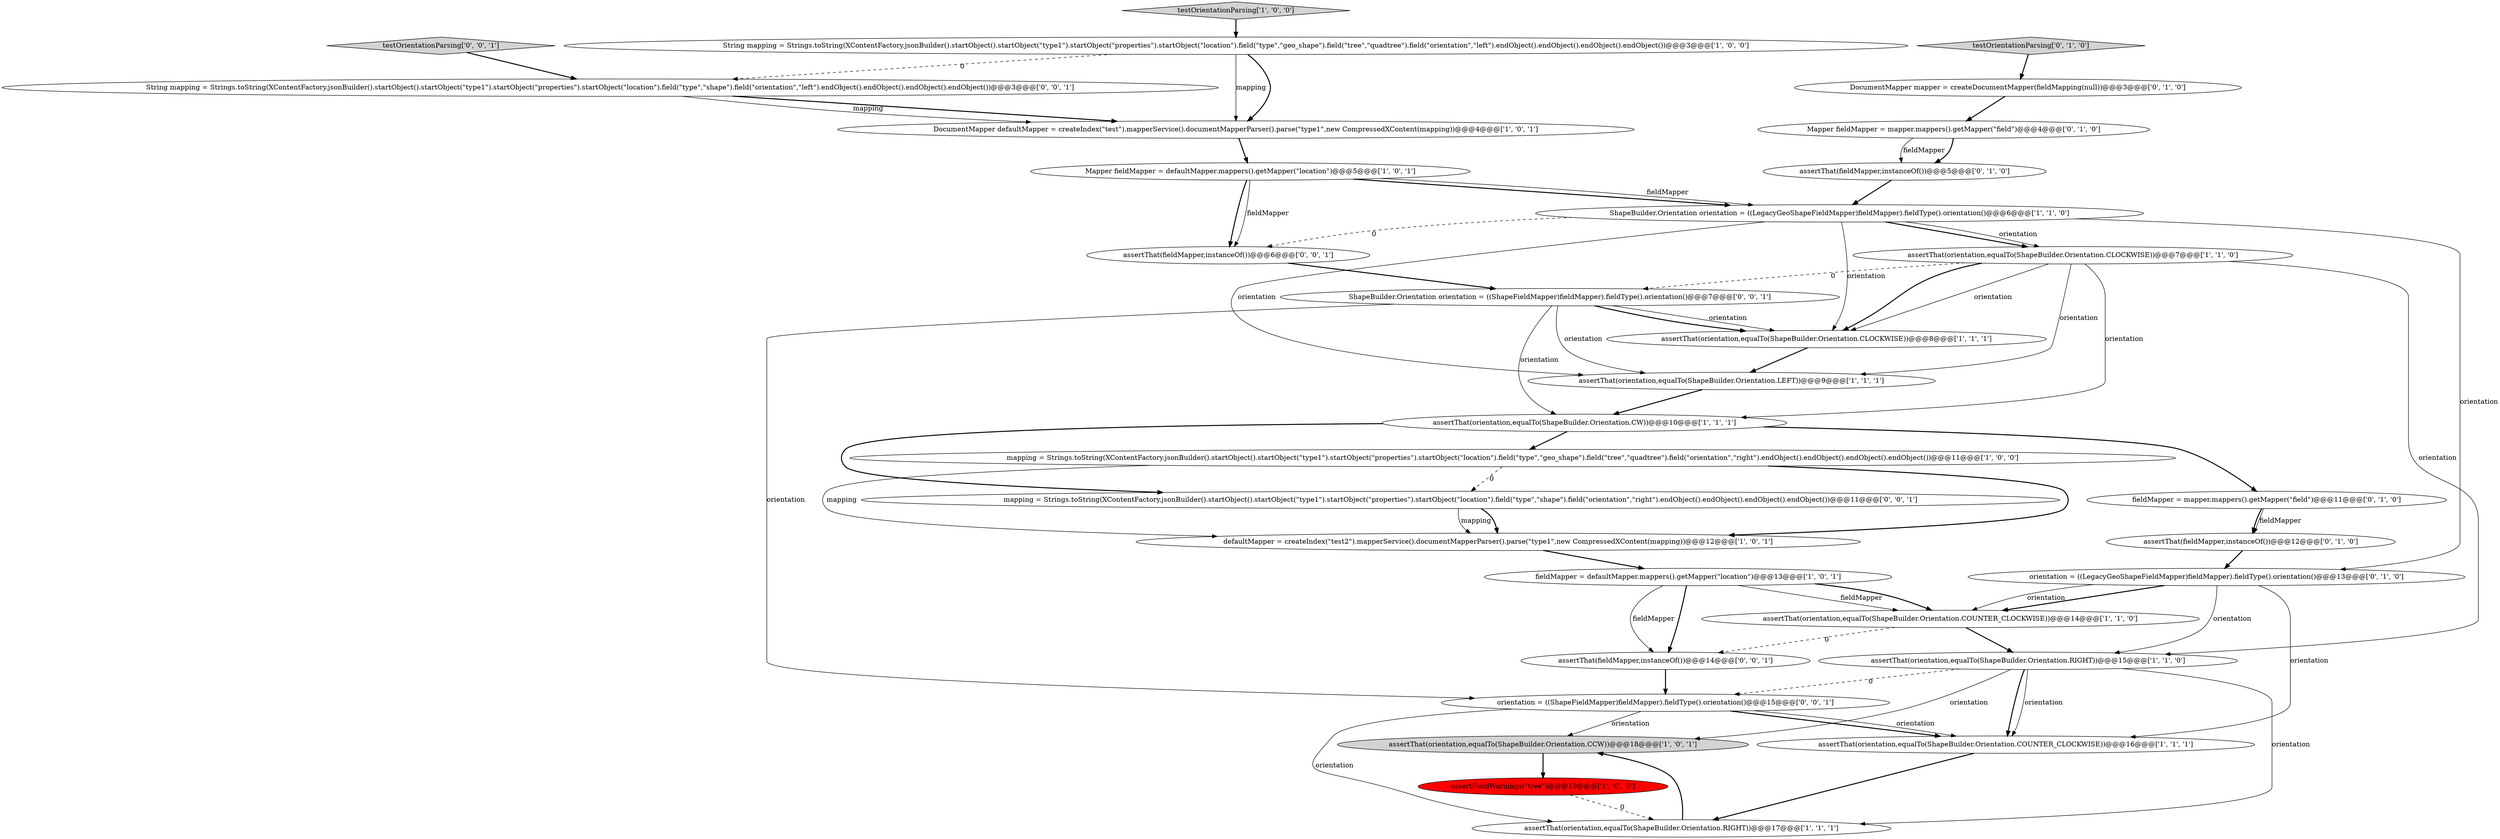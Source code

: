 digraph {
26 [style = filled, label = "testOrientationParsing['0', '0', '1']", fillcolor = lightgray, shape = diamond image = "AAA0AAABBB3BBB"];
19 [style = filled, label = "Mapper fieldMapper = mapper.mappers().getMapper(\"field\")@@@4@@@['0', '1', '0']", fillcolor = white, shape = ellipse image = "AAA0AAABBB2BBB"];
8 [style = filled, label = "testOrientationParsing['1', '0', '0']", fillcolor = lightgray, shape = diamond image = "AAA0AAABBB1BBB"];
10 [style = filled, label = "mapping = Strings.toString(XContentFactory.jsonBuilder().startObject().startObject(\"type1\").startObject(\"properties\").startObject(\"location\").field(\"type\",\"geo_shape\").field(\"tree\",\"quadtree\").field(\"orientation\",\"right\").endObject().endObject().endObject().endObject())@@@11@@@['1', '0', '0']", fillcolor = white, shape = ellipse image = "AAA0AAABBB1BBB"];
2 [style = filled, label = "assertThat(orientation,equalTo(ShapeBuilder.Orientation.LEFT))@@@9@@@['1', '1', '1']", fillcolor = white, shape = ellipse image = "AAA0AAABBB1BBB"];
18 [style = filled, label = "DocumentMapper mapper = createDocumentMapper(fieldMapping(null))@@@3@@@['0', '1', '0']", fillcolor = white, shape = ellipse image = "AAA0AAABBB2BBB"];
24 [style = filled, label = "orientation = ((LegacyGeoShapeFieldMapper)fieldMapper).fieldType().orientation()@@@13@@@['0', '1', '0']", fillcolor = white, shape = ellipse image = "AAA0AAABBB2BBB"];
12 [style = filled, label = "assertThat(orientation,equalTo(ShapeBuilder.Orientation.CW))@@@10@@@['1', '1', '1']", fillcolor = white, shape = ellipse image = "AAA0AAABBB1BBB"];
23 [style = filled, label = "assertThat(fieldMapper,instanceOf())@@@5@@@['0', '1', '0']", fillcolor = white, shape = ellipse image = "AAA0AAABBB2BBB"];
4 [style = filled, label = "assertThat(orientation,equalTo(ShapeBuilder.Orientation.CLOCKWISE))@@@8@@@['1', '1', '1']", fillcolor = white, shape = ellipse image = "AAA0AAABBB1BBB"];
0 [style = filled, label = "DocumentMapper defaultMapper = createIndex(\"test\").mapperService().documentMapperParser().parse(\"type1\",new CompressedXContent(mapping))@@@4@@@['1', '0', '1']", fillcolor = white, shape = ellipse image = "AAA0AAABBB1BBB"];
14 [style = filled, label = "assertFieldWarnings(\"tree\")@@@19@@@['1', '0', '0']", fillcolor = red, shape = ellipse image = "AAA1AAABBB1BBB"];
28 [style = filled, label = "mapping = Strings.toString(XContentFactory.jsonBuilder().startObject().startObject(\"type1\").startObject(\"properties\").startObject(\"location\").field(\"type\",\"shape\").field(\"orientation\",\"right\").endObject().endObject().endObject().endObject())@@@11@@@['0', '0', '1']", fillcolor = white, shape = ellipse image = "AAA0AAABBB3BBB"];
9 [style = filled, label = "ShapeBuilder.Orientation orientation = ((LegacyGeoShapeFieldMapper)fieldMapper).fieldType().orientation()@@@6@@@['1', '1', '0']", fillcolor = white, shape = ellipse image = "AAA0AAABBB1BBB"];
27 [style = filled, label = "orientation = ((ShapeFieldMapper)fieldMapper).fieldType().orientation()@@@15@@@['0', '0', '1']", fillcolor = white, shape = ellipse image = "AAA0AAABBB3BBB"];
31 [style = filled, label = "assertThat(fieldMapper,instanceOf())@@@14@@@['0', '0', '1']", fillcolor = white, shape = ellipse image = "AAA0AAABBB3BBB"];
20 [style = filled, label = "fieldMapper = mapper.mappers().getMapper(\"field\")@@@11@@@['0', '1', '0']", fillcolor = white, shape = ellipse image = "AAA0AAABBB2BBB"];
3 [style = filled, label = "assertThat(orientation,equalTo(ShapeBuilder.Orientation.CCW))@@@18@@@['1', '0', '1']", fillcolor = lightgray, shape = ellipse image = "AAA0AAABBB1BBB"];
11 [style = filled, label = "assertThat(orientation,equalTo(ShapeBuilder.Orientation.CLOCKWISE))@@@7@@@['1', '1', '0']", fillcolor = white, shape = ellipse image = "AAA0AAABBB1BBB"];
5 [style = filled, label = "defaultMapper = createIndex(\"test2\").mapperService().documentMapperParser().parse(\"type1\",new CompressedXContent(mapping))@@@12@@@['1', '0', '1']", fillcolor = white, shape = ellipse image = "AAA0AAABBB1BBB"];
6 [style = filled, label = "assertThat(orientation,equalTo(ShapeBuilder.Orientation.RIGHT))@@@17@@@['1', '1', '1']", fillcolor = white, shape = ellipse image = "AAA0AAABBB1BBB"];
30 [style = filled, label = "assertThat(fieldMapper,instanceOf())@@@6@@@['0', '0', '1']", fillcolor = white, shape = ellipse image = "AAA0AAABBB3BBB"];
29 [style = filled, label = "String mapping = Strings.toString(XContentFactory.jsonBuilder().startObject().startObject(\"type1\").startObject(\"properties\").startObject(\"location\").field(\"type\",\"shape\").field(\"orientation\",\"left\").endObject().endObject().endObject().endObject())@@@3@@@['0', '0', '1']", fillcolor = white, shape = ellipse image = "AAA0AAABBB3BBB"];
7 [style = filled, label = "fieldMapper = defaultMapper.mappers().getMapper(\"location\")@@@13@@@['1', '0', '1']", fillcolor = white, shape = ellipse image = "AAA0AAABBB1BBB"];
1 [style = filled, label = "String mapping = Strings.toString(XContentFactory.jsonBuilder().startObject().startObject(\"type1\").startObject(\"properties\").startObject(\"location\").field(\"type\",\"geo_shape\").field(\"tree\",\"quadtree\").field(\"orientation\",\"left\").endObject().endObject().endObject().endObject())@@@3@@@['1', '0', '0']", fillcolor = white, shape = ellipse image = "AAA0AAABBB1BBB"];
13 [style = filled, label = "assertThat(orientation,equalTo(ShapeBuilder.Orientation.COUNTER_CLOCKWISE))@@@16@@@['1', '1', '1']", fillcolor = white, shape = ellipse image = "AAA0AAABBB1BBB"];
17 [style = filled, label = "assertThat(orientation,equalTo(ShapeBuilder.Orientation.RIGHT))@@@15@@@['1', '1', '0']", fillcolor = white, shape = ellipse image = "AAA0AAABBB1BBB"];
16 [style = filled, label = "assertThat(orientation,equalTo(ShapeBuilder.Orientation.COUNTER_CLOCKWISE))@@@14@@@['1', '1', '0']", fillcolor = white, shape = ellipse image = "AAA0AAABBB1BBB"];
15 [style = filled, label = "Mapper fieldMapper = defaultMapper.mappers().getMapper(\"location\")@@@5@@@['1', '0', '1']", fillcolor = white, shape = ellipse image = "AAA0AAABBB1BBB"];
21 [style = filled, label = "assertThat(fieldMapper,instanceOf())@@@12@@@['0', '1', '0']", fillcolor = white, shape = ellipse image = "AAA0AAABBB2BBB"];
22 [style = filled, label = "testOrientationParsing['0', '1', '0']", fillcolor = lightgray, shape = diamond image = "AAA0AAABBB2BBB"];
25 [style = filled, label = "ShapeBuilder.Orientation orientation = ((ShapeFieldMapper)fieldMapper).fieldType().orientation()@@@7@@@['0', '0', '1']", fillcolor = white, shape = ellipse image = "AAA0AAABBB3BBB"];
27->13 [style = bold, label=""];
6->3 [style = bold, label=""];
28->5 [style = solid, label="mapping"];
28->5 [style = bold, label=""];
14->6 [style = dashed, label="0"];
17->3 [style = solid, label="orientation"];
25->4 [style = solid, label="orientation"];
9->11 [style = bold, label=""];
12->28 [style = bold, label=""];
16->31 [style = dashed, label="0"];
24->17 [style = solid, label="orientation"];
25->27 [style = solid, label="orientation"];
26->29 [style = bold, label=""];
11->4 [style = bold, label=""];
3->14 [style = bold, label=""];
29->0 [style = bold, label=""];
18->19 [style = bold, label=""];
1->29 [style = dashed, label="0"];
12->20 [style = bold, label=""];
10->5 [style = solid, label="mapping"];
25->4 [style = bold, label=""];
30->25 [style = bold, label=""];
10->28 [style = dashed, label="0"];
21->24 [style = bold, label=""];
11->2 [style = solid, label="orientation"];
1->0 [style = bold, label=""];
9->2 [style = solid, label="orientation"];
4->2 [style = bold, label=""];
16->17 [style = bold, label=""];
25->12 [style = solid, label="orientation"];
15->30 [style = bold, label=""];
7->31 [style = bold, label=""];
17->27 [style = dashed, label="0"];
9->11 [style = solid, label="orientation"];
0->15 [style = bold, label=""];
2->12 [style = bold, label=""];
17->6 [style = solid, label="orientation"];
20->21 [style = bold, label=""];
11->17 [style = solid, label="orientation"];
8->1 [style = bold, label=""];
24->16 [style = bold, label=""];
7->16 [style = solid, label="fieldMapper"];
9->4 [style = solid, label="orientation"];
15->30 [style = solid, label="fieldMapper"];
12->10 [style = bold, label=""];
22->18 [style = bold, label=""];
11->12 [style = solid, label="orientation"];
10->5 [style = bold, label=""];
7->31 [style = solid, label="fieldMapper"];
31->27 [style = bold, label=""];
15->9 [style = bold, label=""];
9->24 [style = solid, label="orientation"];
19->23 [style = bold, label=""];
7->16 [style = bold, label=""];
15->9 [style = solid, label="fieldMapper"];
27->13 [style = solid, label="orientation"];
11->25 [style = dashed, label="0"];
29->0 [style = solid, label="mapping"];
5->7 [style = bold, label=""];
27->3 [style = solid, label="orientation"];
17->13 [style = bold, label=""];
1->0 [style = solid, label="mapping"];
24->16 [style = solid, label="orientation"];
25->2 [style = solid, label="orientation"];
13->6 [style = bold, label=""];
19->23 [style = solid, label="fieldMapper"];
20->21 [style = solid, label="fieldMapper"];
17->13 [style = solid, label="orientation"];
23->9 [style = bold, label=""];
11->4 [style = solid, label="orientation"];
9->30 [style = dashed, label="0"];
24->13 [style = solid, label="orientation"];
27->6 [style = solid, label="orientation"];
}
